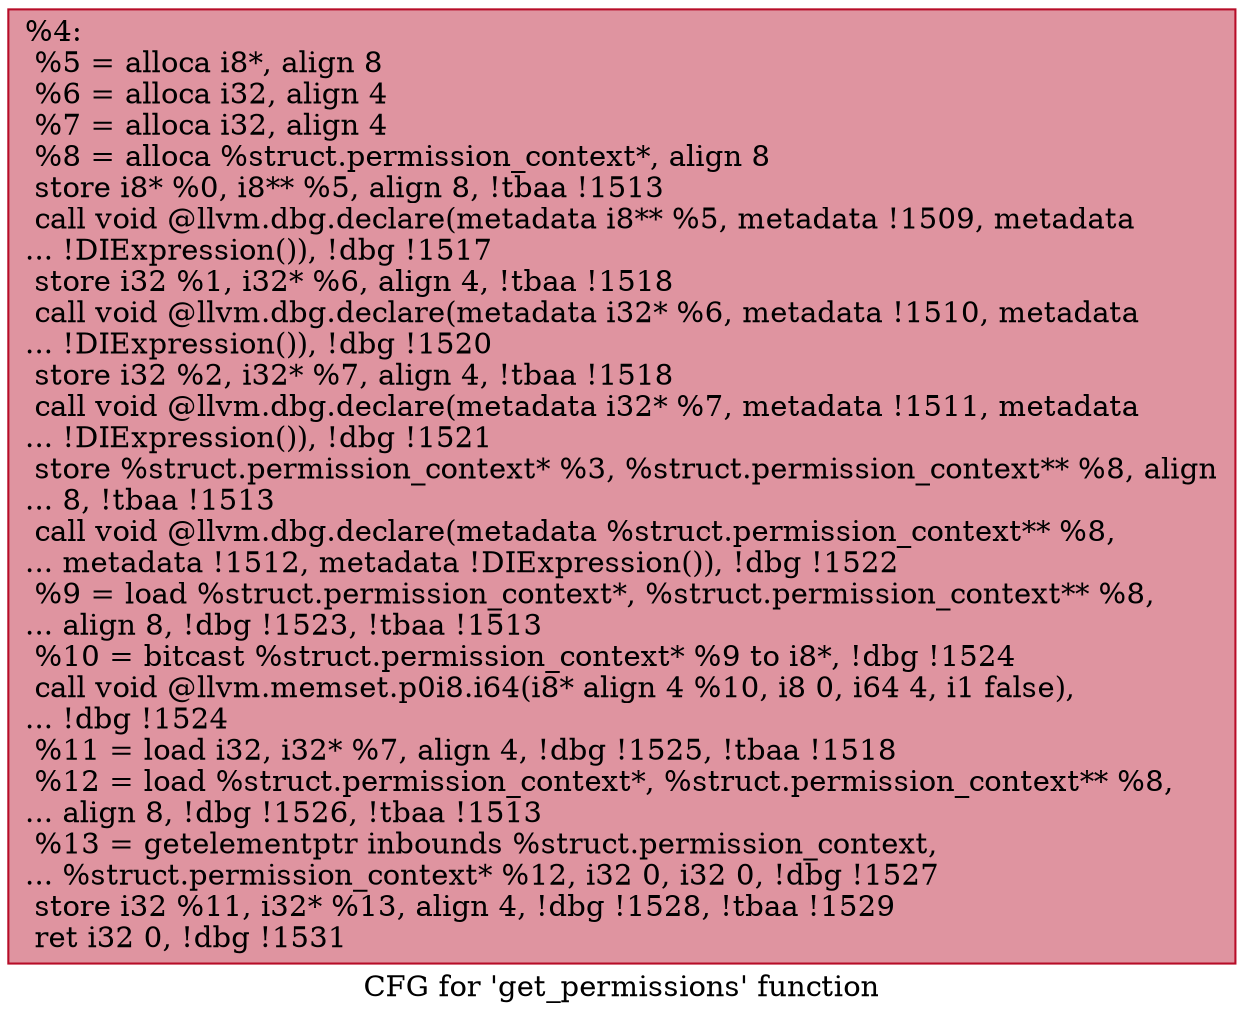 digraph "CFG for 'get_permissions' function" {
	label="CFG for 'get_permissions' function";

	Node0x16cfb80 [shape=record,color="#b70d28ff", style=filled, fillcolor="#b70d2870",label="{%4:\l  %5 = alloca i8*, align 8\l  %6 = alloca i32, align 4\l  %7 = alloca i32, align 4\l  %8 = alloca %struct.permission_context*, align 8\l  store i8* %0, i8** %5, align 8, !tbaa !1513\l  call void @llvm.dbg.declare(metadata i8** %5, metadata !1509, metadata\l... !DIExpression()), !dbg !1517\l  store i32 %1, i32* %6, align 4, !tbaa !1518\l  call void @llvm.dbg.declare(metadata i32* %6, metadata !1510, metadata\l... !DIExpression()), !dbg !1520\l  store i32 %2, i32* %7, align 4, !tbaa !1518\l  call void @llvm.dbg.declare(metadata i32* %7, metadata !1511, metadata\l... !DIExpression()), !dbg !1521\l  store %struct.permission_context* %3, %struct.permission_context** %8, align\l... 8, !tbaa !1513\l  call void @llvm.dbg.declare(metadata %struct.permission_context** %8,\l... metadata !1512, metadata !DIExpression()), !dbg !1522\l  %9 = load %struct.permission_context*, %struct.permission_context** %8,\l... align 8, !dbg !1523, !tbaa !1513\l  %10 = bitcast %struct.permission_context* %9 to i8*, !dbg !1524\l  call void @llvm.memset.p0i8.i64(i8* align 4 %10, i8 0, i64 4, i1 false),\l... !dbg !1524\l  %11 = load i32, i32* %7, align 4, !dbg !1525, !tbaa !1518\l  %12 = load %struct.permission_context*, %struct.permission_context** %8,\l... align 8, !dbg !1526, !tbaa !1513\l  %13 = getelementptr inbounds %struct.permission_context,\l... %struct.permission_context* %12, i32 0, i32 0, !dbg !1527\l  store i32 %11, i32* %13, align 4, !dbg !1528, !tbaa !1529\l  ret i32 0, !dbg !1531\l}"];
}
